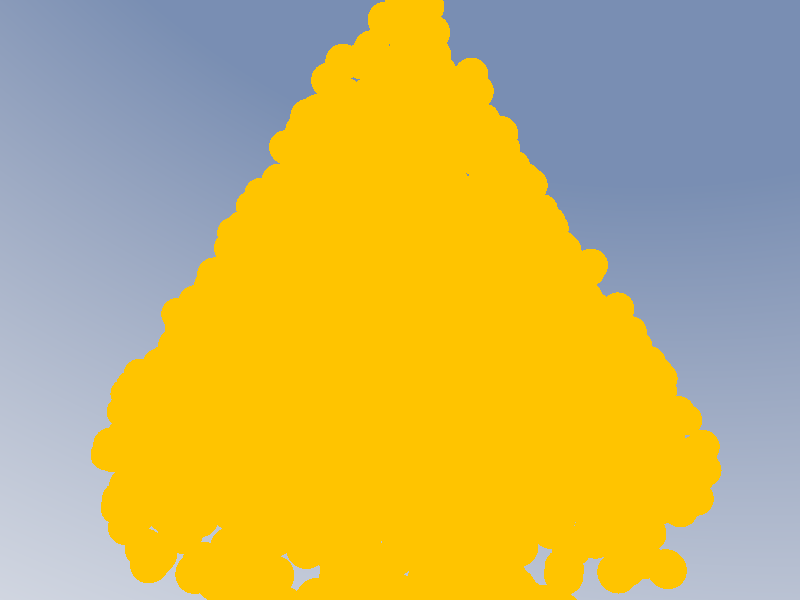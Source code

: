 // POV-Ray 3.6/3.7 Scene File "rand_functions_4.pov"
// author: Friedrich A. Lohmueller, Jan-2011/April-2013
// email: Friedrich.Lohmueller_at_t-online.de
// homepage: http://www.f-lohmueller.de
//--------------------------------------------------------------------------
#version 3.6; // 3.7;
global_settings{ assumed_gamma 1.0 }
#default{ finish{ ambient 0.1 diffuse 0.9 }}
//--------------------------------------------------------------------------
#include "colors.inc"
#include "textures.inc"
#include "glass.inc"
#include "metals.inc"
#include "golds.inc"
#include "stones.inc"
#include "woods.inc"
#include "shapes.inc"
#include "shapes2.inc"
#include "functions.inc"
#include "math.inc"
#include "transforms.inc"
//------------------------------------------------------------- Camera_Position, Camera_look_at, Camera_Angle
#declare Camera_Number = 1 ;
//--------------------------------------------------------------------------------------------------------<<<<
#switch ( Camera_Number )
#case (0)
  #declare Camera_Position = < 0.00, 1.00,-20.00> ;  // front view
  #declare Camera_Look_At  = < 0.00, 1.00,  0.00> ;
  #declare Camera_Angle    =  65 ;
#break
#case (1)
  #declare Camera_Position = < 2.00,  1.00,-2.00> ;  // front view
  #declare Camera_Look_At  = < 0.00, 0.00, 0.00> ;
  #declare Camera_Angle    =  45  ;
#break
#case (2)
  #declare Camera_Position = < 0.00, 1.00,-20.00> ;  // front view
  #declare Camera_Look_At  = < 0.00, 1.00,  0.00> ;
  #declare Camera_Angle    =  65 ;
#break
#case (3)
  #declare Camera_Position = < 0.00, 1.00,-20.00> ;  // front view
  #declare Camera_Look_At  = < 0.00, 1.00,  0.00> ;
  #declare Camera_Angle    =  65 ;
#break
#else
  #declare Camera_Position = < 0.00, 1.00,-20.00> ;  // front view
  #declare Camera_Look_At  = < 0.00, 1.00,  0.00> ;
  #declare Camera_Angle    =  65 ;
#break
#end // of "#switch ( Camera_Number )" -----------------------------
//-------------------------------------------------------------------------------------------------------<<<<
camera{ location Camera_Position
        right    x*image_width/image_height
        angle    Camera_Angle
        look_at  Camera_Look_At
      }
//------------------------------------------------------------------------------------------------------<<<<<
//------------------------------------------------------------------------
// sun -------------------------------------------------------------------
light_source{ <2500, 1500, 500> color White*0.8 }
light_source{ Camera_Position  color rgb<0.8,0.8,1>*0.1}
// sky -------------------------------------------------------------------
sky_sphere{ pigment{ gradient <0,1,0>
                     color_map{ [0   color rgb<1,1,1>         ]//White
                                [0.4 color rgb<0.24,0.34,0.56>*0.8]//~Navy
                                [0.6 color rgb<0.24,0.34,0.56>*0.8]//~Navy
                                [1.0 color rgb<1,1,1>         ]//White
                              }
                     rotate<50,0,50>
                     scale 2 }
           } // end of sky_sphere
//------------------------------------------------------------------------

//--------------------------------------------------------------------------
//---------------------------- objects in scene ----------------------------
//--------------------------------------------------------------------------


// macro "Vector( ... ) from "analytical_g.inc"
//----------------------------------------------------------- macro "Vector(Start,End,Radius)"!
#macro Vector(P_start, P_end, R_Vector)
union{

cylinder{ P_start, P_end - ( vnormalize(P_end - P_start)*9.5*R_Vector), R_Vector  }
cone    { P_end - ( vnormalize(P_end - P_start)*10*R_Vector), 3*R_Vector, P_end, 0 }
}// end of union
#end //-------------------------------------------------------------------------- end of macro


//----------------------------------------------------------- macro "Vector(Start,End,Radius)"!
#macro Vector(P_start,P_end, R_Vector)
union{
 cylinder{ P_start, P_end - ( vnormalize(P_end - P_start)*9.5*R_Vector), R_Vector  }
 cone    { P_end - ( vnormalize(P_end - P_start)*10*R_Vector), 3*R_Vector, P_end, 0 }
}// end of union
#end //-------------------------------------------------------------------------- end of macro

//------------------ random functions standard include file
#include "rand.inc"
#declare Random_1 = seed (12433);
//---------------------------------------------------------

#declare MyObject =
cone { <0,0,0>,1.00,<0,1.5,0>,0
       translate<0,-0.5,0>
     } // end of cone -------------------------------------
//---------------------------------------------------------


//---------------------------------------------------------
union{
 #local Nr = 0;     // start
 #local EndNr = 3000; // end
 #while (Nr< EndNr)
   sphere{ <0,0,0>, 0.05
           translate VRand_In_Obj( MyObject, Random_1)*1
           texture{ Polished_Chrome
                    pigment{ color rgb< 1.0, 0.55, 0.0> }
                  } // end of texture
         } // end of object

 #local Nr = Nr + 1;  // next Nr
 #end // --------------- end of loop

rotate<0, 0,0>
translate<0,0,0>} // end of union
//---------------------------------------------------------
//---------------------------------------------------------